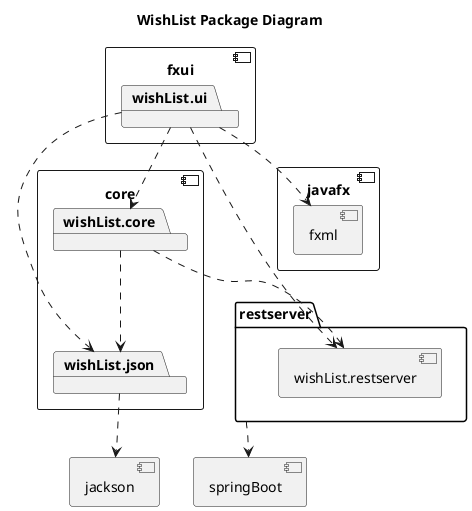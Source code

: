 @startuml

title WishList Package Diagram


component core {
	package wishList.core
	package wishList.json
}

wishList.core ..> wishList.json
component jackson {
}

component fxui {
	package wishList.ui
}

component springBoot {
}


package "restserver" {
    component wishList.restserver
}

component javafx {
	component fxml {
	}
}

wishList.ui ..> fxml
wishList.ui ..> wishList.core
wishList.ui ..> wishList.json
wishList.ui ..> wishList.restserver
wishList.core ..> wishList.restserver

restserver ..> springBoot
wishList.json ..> jackson



@enduml
